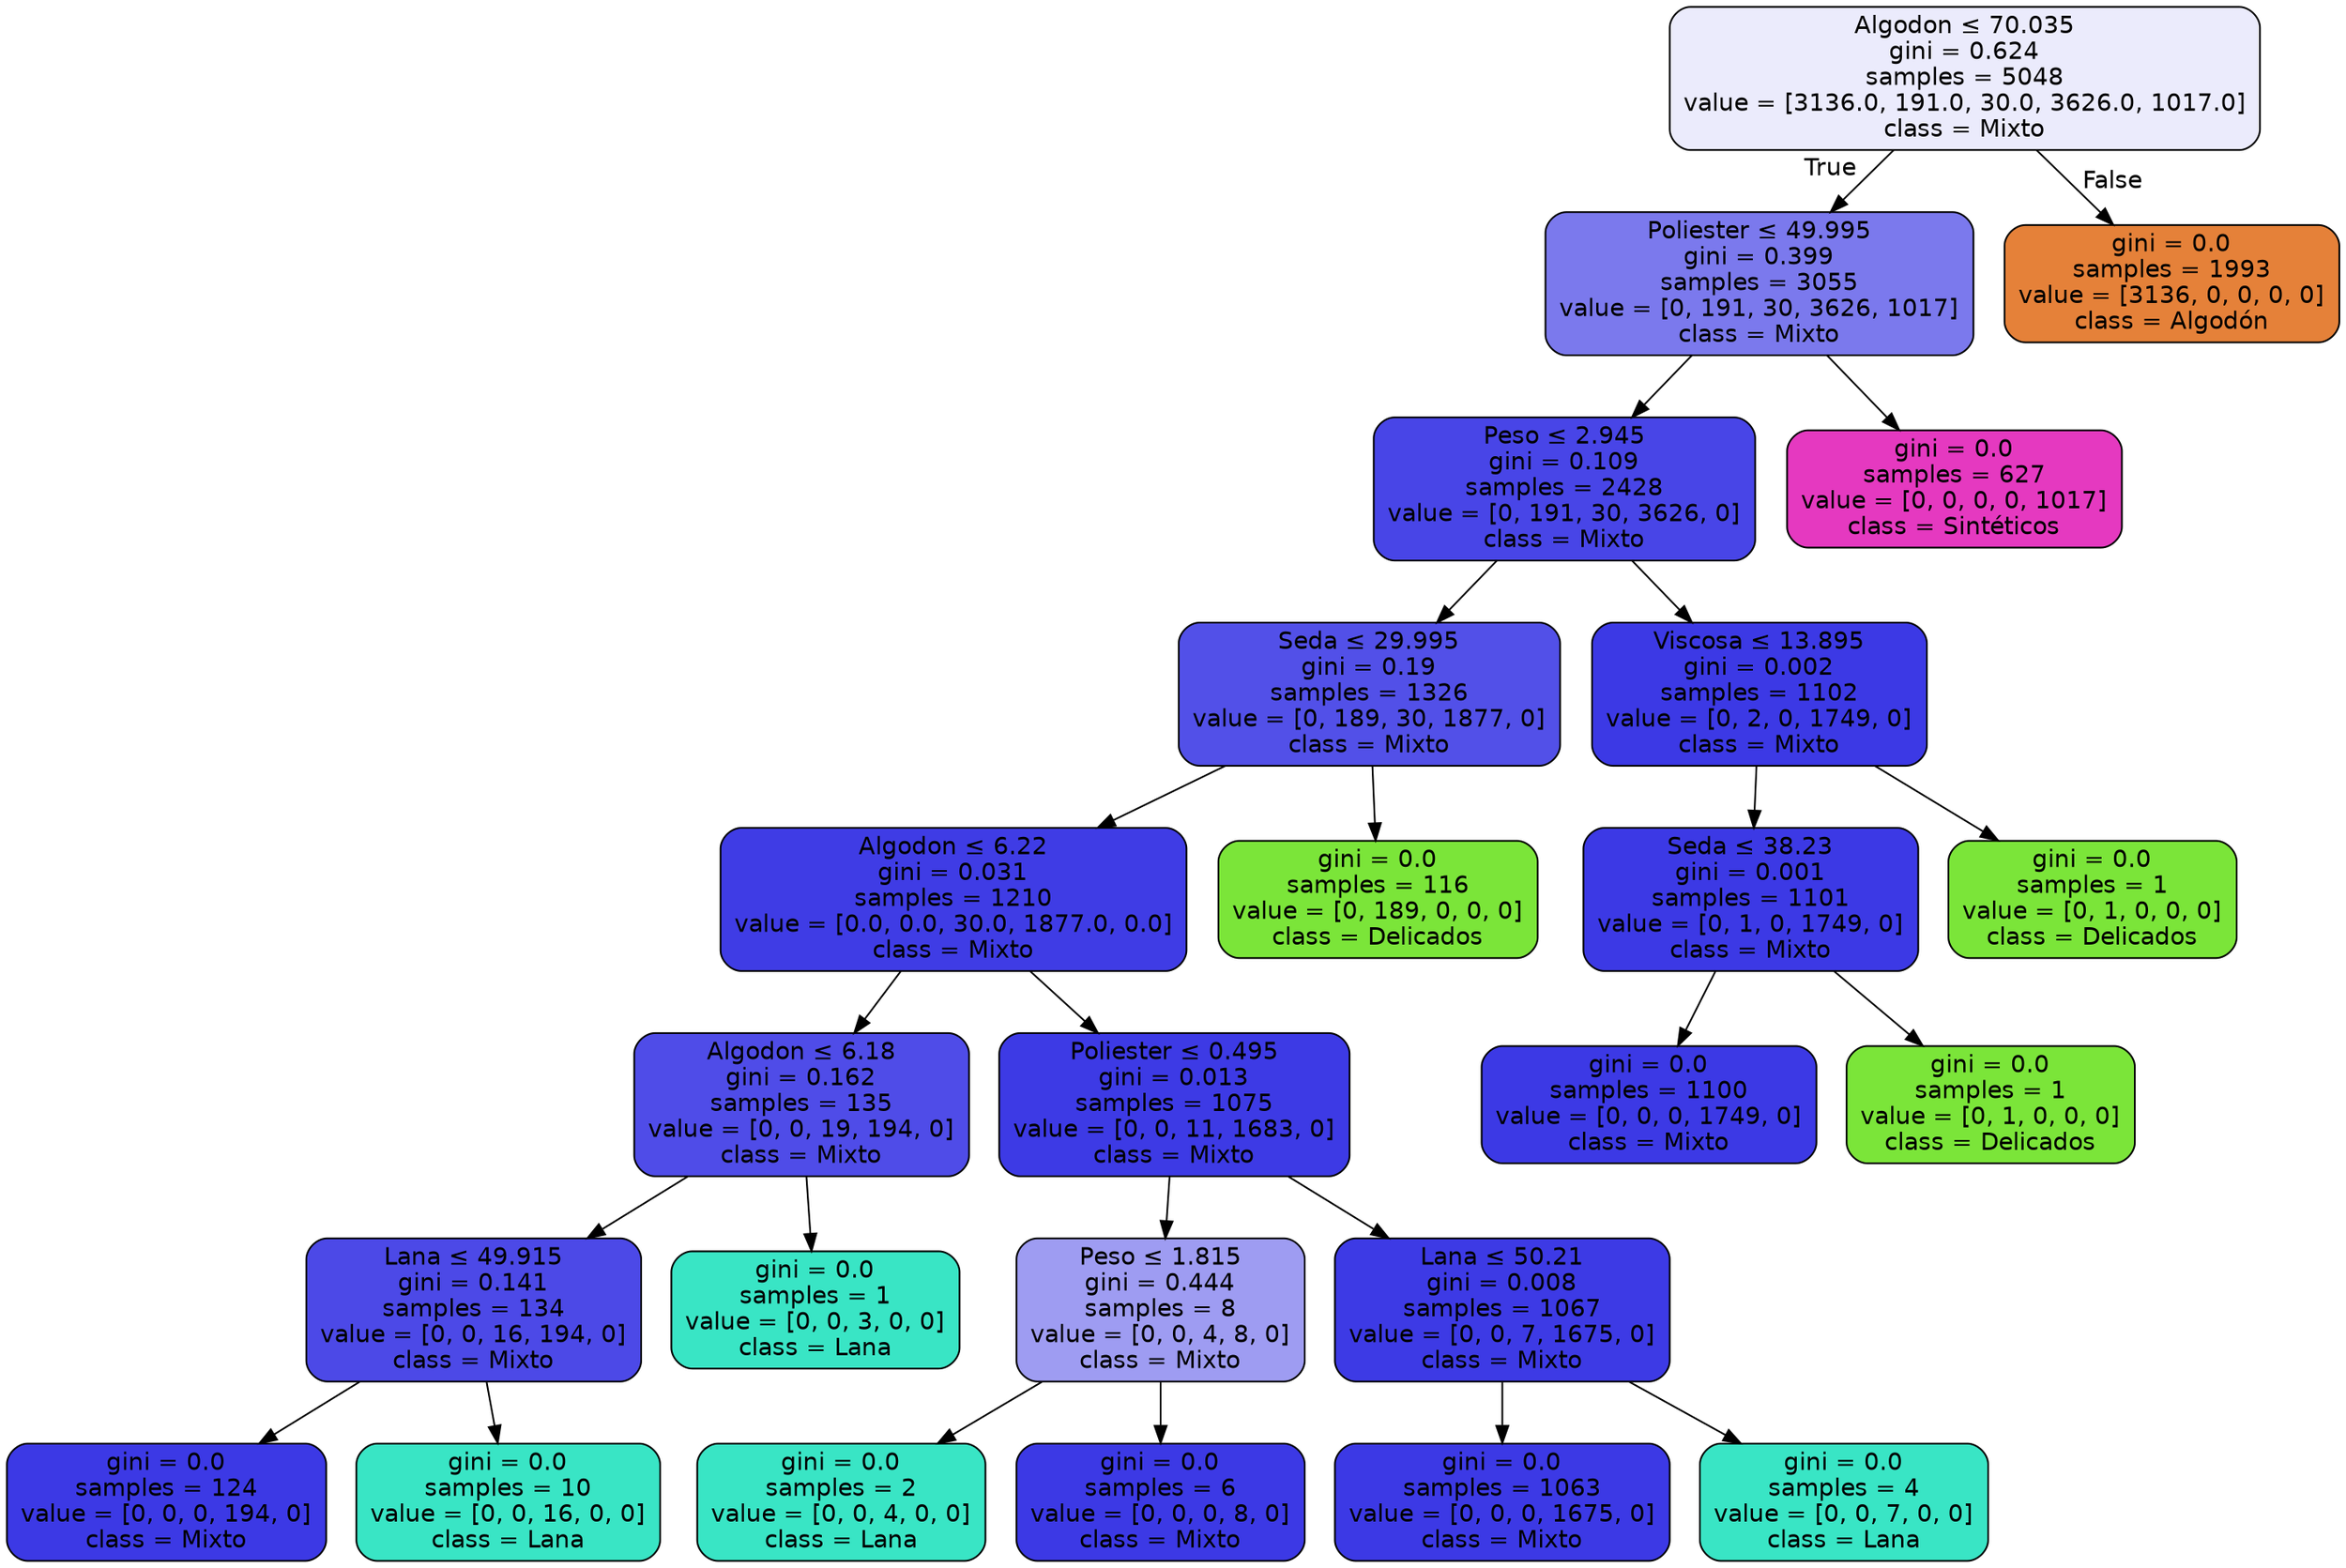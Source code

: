 digraph Tree {
node [shape=box, style="filled, rounded", color="black", fontname="helvetica"] ;
edge [fontname="helvetica"] ;
0 [label=<Algodon &le; 70.035<br/>gini = 0.624<br/>samples = 5048<br/>value = [3136.0, 191.0, 30.0, 3626.0, 1017.0]<br/>class = Mixto>, fillcolor="#ebebfc"] ;
1 [label=<Poliester &le; 49.995<br/>gini = 0.399<br/>samples = 3055<br/>value = [0, 191, 30, 3626, 1017]<br/>class = Mixto>, fillcolor="#7b79ed"] ;
0 -> 1 [labeldistance=2.5, labelangle=45, headlabel="True"] ;
2 [label=<Peso &le; 2.945<br/>gini = 0.109<br/>samples = 2428<br/>value = [0, 191, 30, 3626, 0]<br/>class = Mixto>, fillcolor="#4845e7"] ;
1 -> 2 ;
3 [label=<Seda &le; 29.995<br/>gini = 0.19<br/>samples = 1326<br/>value = [0, 189, 30, 1877, 0]<br/>class = Mixto>, fillcolor="#5250e8"] ;
2 -> 3 ;
4 [label=<Algodon &le; 6.22<br/>gini = 0.031<br/>samples = 1210<br/>value = [0.0, 0.0, 30.0, 1877.0, 0.0]<br/>class = Mixto>, fillcolor="#3f3ce5"] ;
3 -> 4 ;
5 [label=<Algodon &le; 6.18<br/>gini = 0.162<br/>samples = 135<br/>value = [0, 0, 19, 194, 0]<br/>class = Mixto>, fillcolor="#4f4ce8"] ;
4 -> 5 ;
6 [label=<Lana &le; 49.915<br/>gini = 0.141<br/>samples = 134<br/>value = [0, 0, 16, 194, 0]<br/>class = Mixto>, fillcolor="#4c49e7"] ;
5 -> 6 ;
7 [label=<gini = 0.0<br/>samples = 124<br/>value = [0, 0, 0, 194, 0]<br/>class = Mixto>, fillcolor="#3c39e5"] ;
6 -> 7 ;
8 [label=<gini = 0.0<br/>samples = 10<br/>value = [0, 0, 16, 0, 0]<br/>class = Lana>, fillcolor="#39e5c5"] ;
6 -> 8 ;
9 [label=<gini = 0.0<br/>samples = 1<br/>value = [0, 0, 3, 0, 0]<br/>class = Lana>, fillcolor="#39e5c5"] ;
5 -> 9 ;
10 [label=<Poliester &le; 0.495<br/>gini = 0.013<br/>samples = 1075<br/>value = [0, 0, 11, 1683, 0]<br/>class = Mixto>, fillcolor="#3d3ae5"] ;
4 -> 10 ;
11 [label=<Peso &le; 1.815<br/>gini = 0.444<br/>samples = 8<br/>value = [0, 0, 4, 8, 0]<br/>class = Mixto>, fillcolor="#9e9cf2"] ;
10 -> 11 ;
12 [label=<gini = 0.0<br/>samples = 2<br/>value = [0, 0, 4, 0, 0]<br/>class = Lana>, fillcolor="#39e5c5"] ;
11 -> 12 ;
13 [label=<gini = 0.0<br/>samples = 6<br/>value = [0, 0, 0, 8, 0]<br/>class = Mixto>, fillcolor="#3c39e5"] ;
11 -> 13 ;
14 [label=<Lana &le; 50.21<br/>gini = 0.008<br/>samples = 1067<br/>value = [0, 0, 7, 1675, 0]<br/>class = Mixto>, fillcolor="#3d3ae5"] ;
10 -> 14 ;
15 [label=<gini = 0.0<br/>samples = 1063<br/>value = [0, 0, 0, 1675, 0]<br/>class = Mixto>, fillcolor="#3c39e5"] ;
14 -> 15 ;
16 [label=<gini = 0.0<br/>samples = 4<br/>value = [0, 0, 7, 0, 0]<br/>class = Lana>, fillcolor="#39e5c5"] ;
14 -> 16 ;
17 [label=<gini = 0.0<br/>samples = 116<br/>value = [0, 189, 0, 0, 0]<br/>class = Delicados>, fillcolor="#7be539"] ;
3 -> 17 ;
18 [label=<Viscosa &le; 13.895<br/>gini = 0.002<br/>samples = 1102<br/>value = [0, 2, 0, 1749, 0]<br/>class = Mixto>, fillcolor="#3c39e5"] ;
2 -> 18 ;
19 [label=<Seda &le; 38.23<br/>gini = 0.001<br/>samples = 1101<br/>value = [0, 1, 0, 1749, 0]<br/>class = Mixto>, fillcolor="#3c39e5"] ;
18 -> 19 ;
20 [label=<gini = 0.0<br/>samples = 1100<br/>value = [0, 0, 0, 1749, 0]<br/>class = Mixto>, fillcolor="#3c39e5"] ;
19 -> 20 ;
21 [label=<gini = 0.0<br/>samples = 1<br/>value = [0, 1, 0, 0, 0]<br/>class = Delicados>, fillcolor="#7be539"] ;
19 -> 21 ;
22 [label=<gini = 0.0<br/>samples = 1<br/>value = [0, 1, 0, 0, 0]<br/>class = Delicados>, fillcolor="#7be539"] ;
18 -> 22 ;
23 [label=<gini = 0.0<br/>samples = 627<br/>value = [0, 0, 0, 0, 1017]<br/>class = Sintéticos>, fillcolor="#e539c0"] ;
1 -> 23 ;
24 [label=<gini = 0.0<br/>samples = 1993<br/>value = [3136, 0, 0, 0, 0]<br/>class = Algodón>, fillcolor="#e58139"] ;
0 -> 24 [labeldistance=2.5, labelangle=-45, headlabel="False"] ;
}